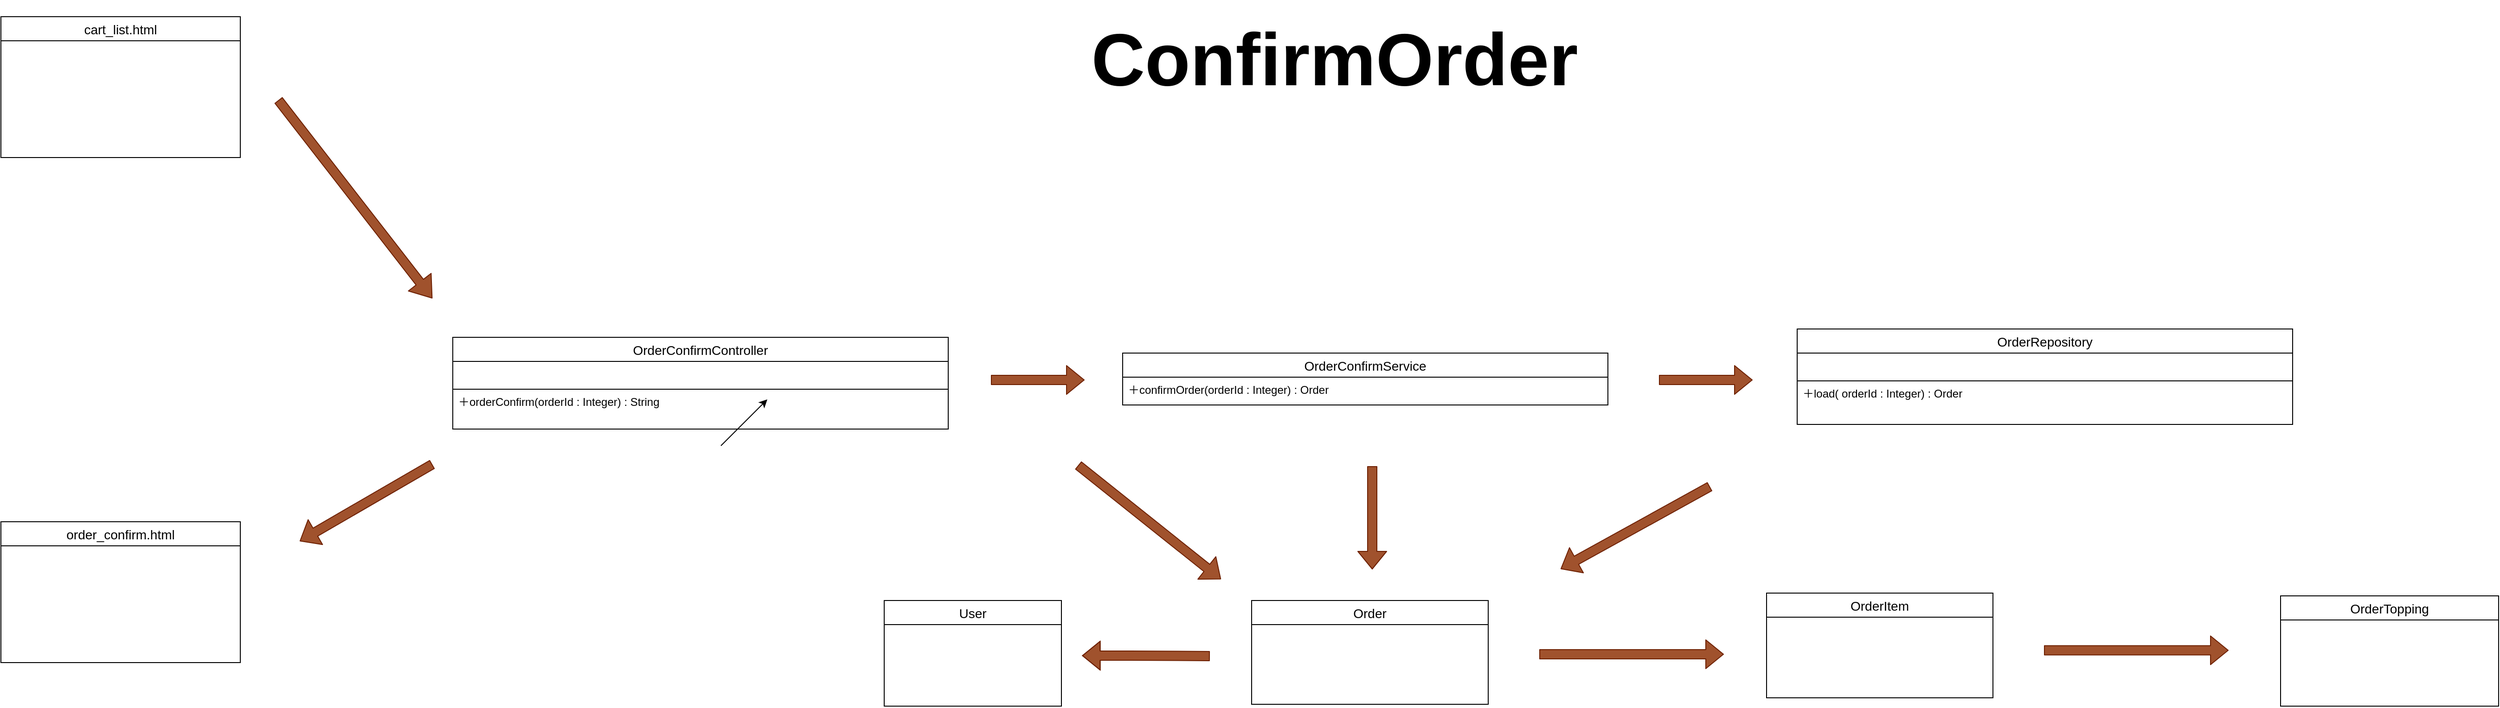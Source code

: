 <mxfile>
    <diagram id="ouQC7LTaMGMJgVfsXla3" name="ページ1">
        <mxGraphModel dx="1595" dy="1035" grid="0" gridSize="10" guides="1" tooltips="1" connect="1" arrows="1" fold="1" page="1" pageScale="1" pageWidth="1600" pageHeight="1200" background="#ffffff" math="0" shadow="0">
            <root>
                <mxCell id="0"/>
                <mxCell id="1" parent="0"/>
                <mxCell id="2" value="OrderConfirmController" style="swimlane;fontStyle=0;childLayout=stackLayout;horizontal=1;startSize=26;horizontalStack=0;resizeParent=1;resizeParentMax=0;resizeLast=0;collapsible=1;marginBottom=0;align=center;fontSize=14;rounded=0;strokeColor=#000000;fillColor=#FFFFFF;fontColor=#000000;" parent="1" vertex="1">
                    <mxGeometry x="818" y="591" width="534" height="99" as="geometry"/>
                </mxCell>
                <mxCell id="3" value="" style="text;strokeColor=#000000;fillColor=none;spacingLeft=4;spacingRight=4;overflow=hidden;rotatable=0;points=[[0,0.5],[1,0.5]];portConstraint=eastwest;fontSize=12;fontColor=#000000;" parent="2" vertex="1">
                    <mxGeometry y="26" width="534" height="30" as="geometry"/>
                </mxCell>
                <mxCell id="4" value="＋orderConfirm(orderId : Integer) : String&#10;" style="text;strokeColor=none;fillColor=none;spacingLeft=4;spacingRight=4;overflow=hidden;rotatable=0;points=[[0,0.5],[1,0.5]];portConstraint=eastwest;fontSize=12;fontColor=#000000;" parent="2" vertex="1">
                    <mxGeometry y="56" width="534" height="43" as="geometry"/>
                </mxCell>
                <mxCell id="8" value="" style="endArrow=classic;html=1;fontColor=#000000;" parent="1" edge="1">
                    <mxGeometry width="50" height="50" relative="1" as="geometry">
                        <mxPoint x="1107.0" y="708" as="sourcePoint"/>
                        <mxPoint x="1157.0" y="658" as="targetPoint"/>
                    </mxGeometry>
                </mxCell>
                <mxCell id="10" value="cart_list.html" style="swimlane;fontStyle=0;childLayout=stackLayout;horizontal=1;startSize=26;horizontalStack=0;resizeParent=1;resizeParentMax=0;resizeLast=0;collapsible=1;marginBottom=0;align=center;fontSize=14;rounded=0;strokeColor=#000000;fillColor=#FFFFFF;fontColor=#000000;" parent="1" vertex="1">
                    <mxGeometry x="331" y="245" width="258" height="152" as="geometry"/>
                </mxCell>
                <mxCell id="11" value="" style="text;strokeColor=#000000;fillColor=none;spacingLeft=4;spacingRight=4;overflow=hidden;rotatable=0;points=[[0,0.5],[1,0.5]];portConstraint=eastwest;fontSize=12;fontColor=#000000;" parent="10" vertex="1">
                    <mxGeometry y="26" width="258" height="126" as="geometry"/>
                </mxCell>
                <mxCell id="13" value="" style="shape=flexArrow;endArrow=classic;html=1;fontColor=#000000;fillColor=#a0522d;strokeColor=#6D1F00;width=10;endSize=6.889;" parent="1" edge="1">
                    <mxGeometry width="50" height="50" relative="1" as="geometry">
                        <mxPoint x="630" y="335" as="sourcePoint"/>
                        <mxPoint x="796" y="549" as="targetPoint"/>
                    </mxGeometry>
                </mxCell>
                <mxCell id="14" value="" style="shape=flexArrow;endArrow=classic;html=1;fontColor=#000000;fillColor=#a0522d;strokeColor=#6D1F00;" parent="1" edge="1">
                    <mxGeometry width="50" height="50" relative="1" as="geometry">
                        <mxPoint x="796" y="728" as="sourcePoint"/>
                        <mxPoint x="653" y="811.0" as="targetPoint"/>
                    </mxGeometry>
                </mxCell>
                <mxCell id="15" value="OrderConfirmService" style="swimlane;fontStyle=0;childLayout=stackLayout;horizontal=1;startSize=26;horizontalStack=0;resizeParent=1;resizeParentMax=0;resizeLast=0;collapsible=1;marginBottom=0;align=center;fontSize=14;rounded=0;strokeColor=#000000;fillColor=#FFFFFF;fontColor=#000000;" parent="1" vertex="1">
                    <mxGeometry x="1540" y="608" width="523" height="56" as="geometry"/>
                </mxCell>
                <mxCell id="16" value="＋confirmOrder(orderId : Integer) : Order&#10;" style="text;strokeColor=#000000;fillColor=none;spacingLeft=4;spacingRight=4;overflow=hidden;rotatable=0;points=[[0,0.5],[1,0.5]];portConstraint=eastwest;fontSize=12;fontColor=#000000;" parent="15" vertex="1">
                    <mxGeometry y="26" width="523" height="30" as="geometry"/>
                </mxCell>
                <mxCell id="18" value="" style="shape=flexArrow;endArrow=classic;html=1;fontColor=#000000;fillColor=#a0522d;strokeColor=#6D1F00;" parent="1" edge="1">
                    <mxGeometry width="50" height="50" relative="1" as="geometry">
                        <mxPoint x="1398" y="637" as="sourcePoint"/>
                        <mxPoint x="1499" y="637" as="targetPoint"/>
                    </mxGeometry>
                </mxCell>
                <mxCell id="19" value="OrderRepository" style="swimlane;fontStyle=0;childLayout=stackLayout;horizontal=1;startSize=26;horizontalStack=0;resizeParent=1;resizeParentMax=0;resizeLast=0;collapsible=1;marginBottom=0;align=center;fontSize=14;rounded=0;strokeColor=#000000;fillColor=#FFFFFF;fontColor=#000000;" parent="1" vertex="1">
                    <mxGeometry x="2267" y="582" width="534" height="103" as="geometry"/>
                </mxCell>
                <mxCell id="20" value="" style="text;strokeColor=#000000;fillColor=none;spacingLeft=4;spacingRight=4;overflow=hidden;rotatable=0;points=[[0,0.5],[1,0.5]];portConstraint=eastwest;fontSize=12;fontColor=#000000;" parent="19" vertex="1">
                    <mxGeometry y="26" width="534" height="30" as="geometry"/>
                </mxCell>
                <mxCell id="21" value="＋load( orderId : Integer) : Order&#10; &#10;" style="text;strokeColor=none;fillColor=none;spacingLeft=4;spacingRight=4;overflow=hidden;rotatable=0;points=[[0,0.5],[1,0.5]];portConstraint=eastwest;fontSize=12;fontColor=#000000;" parent="19" vertex="1">
                    <mxGeometry y="56" width="534" height="47" as="geometry"/>
                </mxCell>
                <mxCell id="22" value="" style="shape=flexArrow;endArrow=classic;html=1;fontColor=#000000;fillColor=#a0522d;strokeColor=#6D1F00;" parent="1" edge="1">
                    <mxGeometry width="50" height="50" relative="1" as="geometry">
                        <mxPoint x="2118" y="637" as="sourcePoint"/>
                        <mxPoint x="2219" y="637" as="targetPoint"/>
                    </mxGeometry>
                </mxCell>
                <mxCell id="23" value="Order" style="swimlane;fontStyle=0;childLayout=stackLayout;horizontal=1;startSize=26;horizontalStack=0;resizeParent=1;resizeParentMax=0;resizeLast=0;collapsible=1;marginBottom=0;align=center;fontSize=14;rounded=0;strokeColor=#000000;fillColor=#FFFFFF;fontColor=#000000;" parent="1" vertex="1">
                    <mxGeometry x="1679" y="875" width="255" height="112" as="geometry"/>
                </mxCell>
                <mxCell id="24" value="&#10;&#10;&#10;" style="text;strokeColor=#000000;fillColor=none;spacingLeft=4;spacingRight=4;overflow=hidden;rotatable=0;points=[[0,0.5],[1,0.5]];portConstraint=eastwest;fontSize=12;fontColor=#000000;" parent="23" vertex="1">
                    <mxGeometry y="26" width="255" height="86" as="geometry"/>
                </mxCell>
                <mxCell id="25" value="OrderItem" style="swimlane;fontStyle=0;childLayout=stackLayout;horizontal=1;startSize=26;horizontalStack=0;resizeParent=1;resizeParentMax=0;resizeLast=0;collapsible=1;marginBottom=0;align=center;fontSize=14;rounded=0;strokeColor=#000000;fillColor=#FFFFFF;fontColor=#000000;" parent="1" vertex="1">
                    <mxGeometry x="2234" y="867" width="244" height="113" as="geometry"/>
                </mxCell>
                <mxCell id="26" value="" style="text;strokeColor=#000000;fillColor=none;spacingLeft=4;spacingRight=4;overflow=hidden;rotatable=0;points=[[0,0.5],[1,0.5]];portConstraint=eastwest;fontSize=12;fontColor=#000000;" parent="25" vertex="1">
                    <mxGeometry y="26" width="244" height="87" as="geometry"/>
                </mxCell>
                <mxCell id="27" value="OrderTopping" style="swimlane;fontStyle=0;childLayout=stackLayout;horizontal=1;startSize=26;horizontalStack=0;resizeParent=1;resizeParentMax=0;resizeLast=0;collapsible=1;marginBottom=0;align=center;fontSize=14;rounded=0;strokeColor=#000000;fillColor=#FFFFFF;fontColor=#000000;" parent="1" vertex="1">
                    <mxGeometry x="2788" y="870" width="235" height="119" as="geometry"/>
                </mxCell>
                <mxCell id="28" value="" style="text;strokeColor=#000000;fillColor=none;spacingLeft=4;spacingRight=4;overflow=hidden;rotatable=0;points=[[0,0.5],[1,0.5]];portConstraint=eastwest;fontSize=12;fontColor=#000000;" parent="27" vertex="1">
                    <mxGeometry y="26" width="235" height="93" as="geometry"/>
                </mxCell>
                <mxCell id="29" value="User" style="swimlane;fontStyle=0;childLayout=stackLayout;horizontal=1;startSize=26;horizontalStack=0;resizeParent=1;resizeParentMax=0;resizeLast=0;collapsible=1;marginBottom=0;align=center;fontSize=14;rounded=0;strokeColor=#000000;fillColor=#FFFFFF;fontColor=#000000;" parent="1" vertex="1">
                    <mxGeometry x="1283" y="875" width="191" height="114" as="geometry"/>
                </mxCell>
                <mxCell id="30" value="" style="text;strokeColor=#000000;fillColor=none;spacingLeft=4;spacingRight=4;overflow=hidden;rotatable=0;points=[[0,0.5],[1,0.5]];portConstraint=eastwest;fontSize=12;fontColor=#000000;" parent="29" vertex="1">
                    <mxGeometry y="26" width="191" height="88" as="geometry"/>
                </mxCell>
                <mxCell id="31" value="" style="shape=flexArrow;endArrow=classic;html=1;fontColor=#000000;fillColor=#a0522d;strokeColor=#6D1F00;" parent="1" edge="1">
                    <mxGeometry width="50" height="50" relative="1" as="geometry">
                        <mxPoint x="2173" y="752" as="sourcePoint"/>
                        <mxPoint x="2012" y="841" as="targetPoint"/>
                    </mxGeometry>
                </mxCell>
                <mxCell id="32" value="" style="shape=flexArrow;endArrow=classic;html=1;fontColor=#000000;fillColor=#a0522d;strokeColor=#6D1F00;" parent="1" edge="1">
                    <mxGeometry width="50" height="50" relative="1" as="geometry">
                        <mxPoint x="1809" y="730" as="sourcePoint"/>
                        <mxPoint x="1809" y="841.5" as="targetPoint"/>
                    </mxGeometry>
                </mxCell>
                <mxCell id="33" value="" style="shape=flexArrow;endArrow=classic;html=1;fontColor=#000000;fillColor=#a0522d;strokeColor=#6D1F00;" parent="1" edge="1">
                    <mxGeometry width="50" height="50" relative="1" as="geometry">
                        <mxPoint x="1989" y="933" as="sourcePoint"/>
                        <mxPoint x="2188" y="933" as="targetPoint"/>
                    </mxGeometry>
                </mxCell>
                <mxCell id="34" value="" style="shape=flexArrow;endArrow=classic;html=1;fontColor=#000000;fillColor=#a0522d;strokeColor=#6D1F00;" parent="1" edge="1">
                    <mxGeometry width="50" height="50" relative="1" as="geometry">
                        <mxPoint x="2533" y="928.73" as="sourcePoint"/>
                        <mxPoint x="2732.0" y="928.73" as="targetPoint"/>
                    </mxGeometry>
                </mxCell>
                <mxCell id="35" value="" style="shape=flexArrow;endArrow=classic;html=1;fontColor=#000000;fillColor=#a0522d;strokeColor=#6D1F00;entryX=0.996;entryY=0.324;entryDx=0;entryDy=0;entryPerimeter=0;" parent="1" edge="1">
                    <mxGeometry width="50" height="50" relative="1" as="geometry">
                        <mxPoint x="1634" y="935" as="sourcePoint"/>
                        <mxPoint x="1496.236" y="934.512" as="targetPoint"/>
                        <Array as="points">
                            <mxPoint x="1548" y="934.5"/>
                        </Array>
                    </mxGeometry>
                </mxCell>
                <mxCell id="38" value="&lt;h1&gt;&lt;font style=&quot;font-size: 80px&quot;&gt;ConfirmOrder&lt;/font&gt;&lt;/h1&gt;" style="text;html=1;align=center;verticalAlign=middle;resizable=0;points=[];autosize=1;strokeColor=none;fillColor=none;fontColor=#000000;" parent="1" vertex="1">
                    <mxGeometry x="1501" y="256" width="534" height="70" as="geometry"/>
                </mxCell>
                <mxCell id="39" value="order_confirm.html" style="swimlane;fontStyle=0;childLayout=stackLayout;horizontal=1;startSize=26;horizontalStack=0;resizeParent=1;resizeParentMax=0;resizeLast=0;collapsible=1;marginBottom=0;align=center;fontSize=14;rounded=0;strokeColor=#000000;fillColor=#FFFFFF;fontColor=#000000;" parent="1" vertex="1">
                    <mxGeometry x="331" y="790" width="258" height="152" as="geometry"/>
                </mxCell>
                <mxCell id="40" value="" style="text;strokeColor=#000000;fillColor=none;spacingLeft=4;spacingRight=4;overflow=hidden;rotatable=0;points=[[0,0.5],[1,0.5]];portConstraint=eastwest;fontSize=12;fontColor=#000000;" parent="39" vertex="1">
                    <mxGeometry y="26" width="258" height="126" as="geometry"/>
                </mxCell>
                <mxCell id="41" value="" style="shape=flexArrow;endArrow=classic;html=1;fontColor=#000000;fillColor=#a0522d;strokeColor=#6D1F00;" parent="1" edge="1">
                    <mxGeometry width="50" height="50" relative="1" as="geometry">
                        <mxPoint x="1492" y="729" as="sourcePoint"/>
                        <mxPoint x="1646" y="852" as="targetPoint"/>
                    </mxGeometry>
                </mxCell>
            </root>
        </mxGraphModel>
    </diagram>
</mxfile>